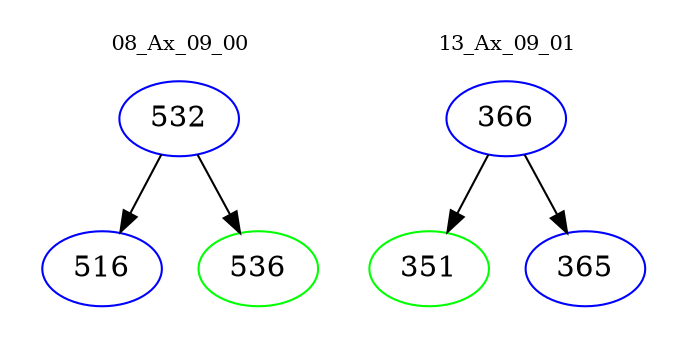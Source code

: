 digraph{
subgraph cluster_0 {
color = white
label = "08_Ax_09_00";
fontsize=10;
T0_532 [label="532", color="blue"]
T0_532 -> T0_516 [color="black"]
T0_516 [label="516", color="blue"]
T0_532 -> T0_536 [color="black"]
T0_536 [label="536", color="green"]
}
subgraph cluster_1 {
color = white
label = "13_Ax_09_01";
fontsize=10;
T1_366 [label="366", color="blue"]
T1_366 -> T1_351 [color="black"]
T1_351 [label="351", color="green"]
T1_366 -> T1_365 [color="black"]
T1_365 [label="365", color="blue"]
}
}
